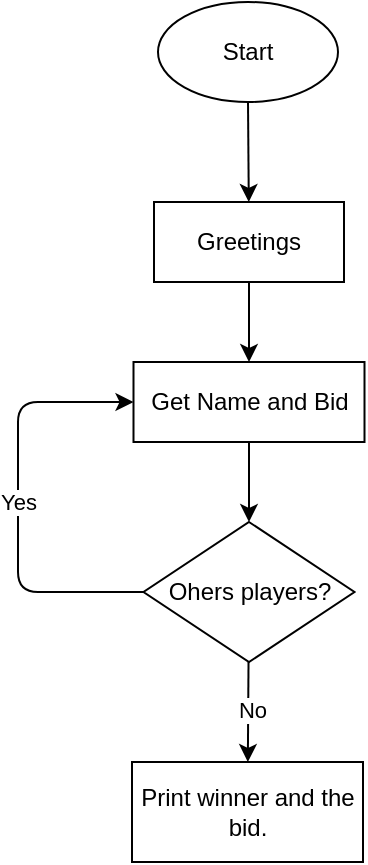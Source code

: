 <mxfile>
    <diagram id="4OVZuK5J28AY9iLVZglL" name="Page-1">
        <mxGraphModel dx="1045" dy="671" grid="1" gridSize="10" guides="1" tooltips="1" connect="1" arrows="1" fold="1" page="1" pageScale="1" pageWidth="850" pageHeight="1100" math="0" shadow="0">
            <root>
                <mxCell id="0"/>
                <mxCell id="1" parent="0"/>
                <mxCell id="5" value="" style="edgeStyle=none;html=1;" edge="1" parent="1" source="2" target="4">
                    <mxGeometry relative="1" as="geometry"/>
                </mxCell>
                <mxCell id="2" value="Start" style="ellipse;whiteSpace=wrap;html=1;" vertex="1" parent="1">
                    <mxGeometry x="380" y="20" width="90" height="50" as="geometry"/>
                </mxCell>
                <mxCell id="7" value="" style="edgeStyle=none;html=1;" edge="1" parent="1" source="4" target="6">
                    <mxGeometry relative="1" as="geometry"/>
                </mxCell>
                <mxCell id="4" value="Greetings" style="whiteSpace=wrap;html=1;" vertex="1" parent="1">
                    <mxGeometry x="378" y="120" width="95" height="40" as="geometry"/>
                </mxCell>
                <mxCell id="9" value="" style="edgeStyle=none;html=1;" edge="1" parent="1" source="6" target="8">
                    <mxGeometry relative="1" as="geometry"/>
                </mxCell>
                <mxCell id="6" value="Get Name and Bid" style="whiteSpace=wrap;html=1;" vertex="1" parent="1">
                    <mxGeometry x="367.75" y="200" width="115.5" height="40" as="geometry"/>
                </mxCell>
                <mxCell id="10" value="Yes" style="edgeStyle=none;html=1;entryX=0;entryY=0.5;entryDx=0;entryDy=0;" edge="1" parent="1" source="8" target="6">
                    <mxGeometry relative="1" as="geometry">
                        <Array as="points">
                            <mxPoint x="310" y="315"/>
                            <mxPoint x="310" y="220"/>
                        </Array>
                    </mxGeometry>
                </mxCell>
                <mxCell id="12" value="" style="edgeStyle=none;html=1;" edge="1" parent="1" source="8" target="11">
                    <mxGeometry relative="1" as="geometry"/>
                </mxCell>
                <mxCell id="13" value="No" style="edgeLabel;html=1;align=center;verticalAlign=middle;resizable=0;points=[];" vertex="1" connectable="0" parent="12">
                    <mxGeometry x="-0.04" y="2" relative="1" as="geometry">
                        <mxPoint as="offset"/>
                    </mxGeometry>
                </mxCell>
                <mxCell id="8" value="Ohers players?" style="rhombus;whiteSpace=wrap;html=1;" vertex="1" parent="1">
                    <mxGeometry x="372.75" y="280" width="105.5" height="70" as="geometry"/>
                </mxCell>
                <mxCell id="11" value="Print winner and the bid." style="whiteSpace=wrap;html=1;" vertex="1" parent="1">
                    <mxGeometry x="367" y="400" width="115.5" height="50" as="geometry"/>
                </mxCell>
            </root>
        </mxGraphModel>
    </diagram>
</mxfile>